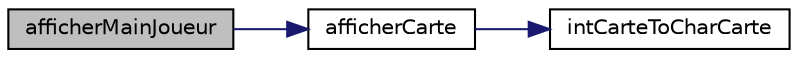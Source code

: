 digraph "afficherMainJoueur"
{
 // INTERACTIVE_SVG=YES
 // LATEX_PDF_SIZE
  edge [fontname="Helvetica",fontsize="10",labelfontname="Helvetica",labelfontsize="10"];
  node [fontname="Helvetica",fontsize="10",shape=record];
  rankdir="LR";
  Node1 [label="afficherMainJoueur",height=0.2,width=0.4,color="black", fillcolor="grey75", style="filled", fontcolor="black",tooltip=": Permet d'afficher la main du joueur"];
  Node1 -> Node2 [color="midnightblue",fontsize="10",style="solid",fontname="Helvetica"];
  Node2 [label="afficherCarte",height=0.2,width=0.4,color="black", fillcolor="white", style="filled",URL="$affichage_8c.html#ac6afda7e0a3b7e4947d585fdd27bd293",tooltip="Affiche une carte de manière différente en fonction de son état."];
  Node2 -> Node3 [color="midnightblue",fontsize="10",style="solid",fontname="Helvetica"];
  Node3 [label="intCarteToCharCarte",height=0.2,width=0.4,color="black", fillcolor="white", style="filled",URL="$jeu_8c.html#aaafffa208510d93f7593d9420bad974e",tooltip=": Permet de renvoyer un char \"  1 \" ou \" 10\" selon le int envoyé"];
}
